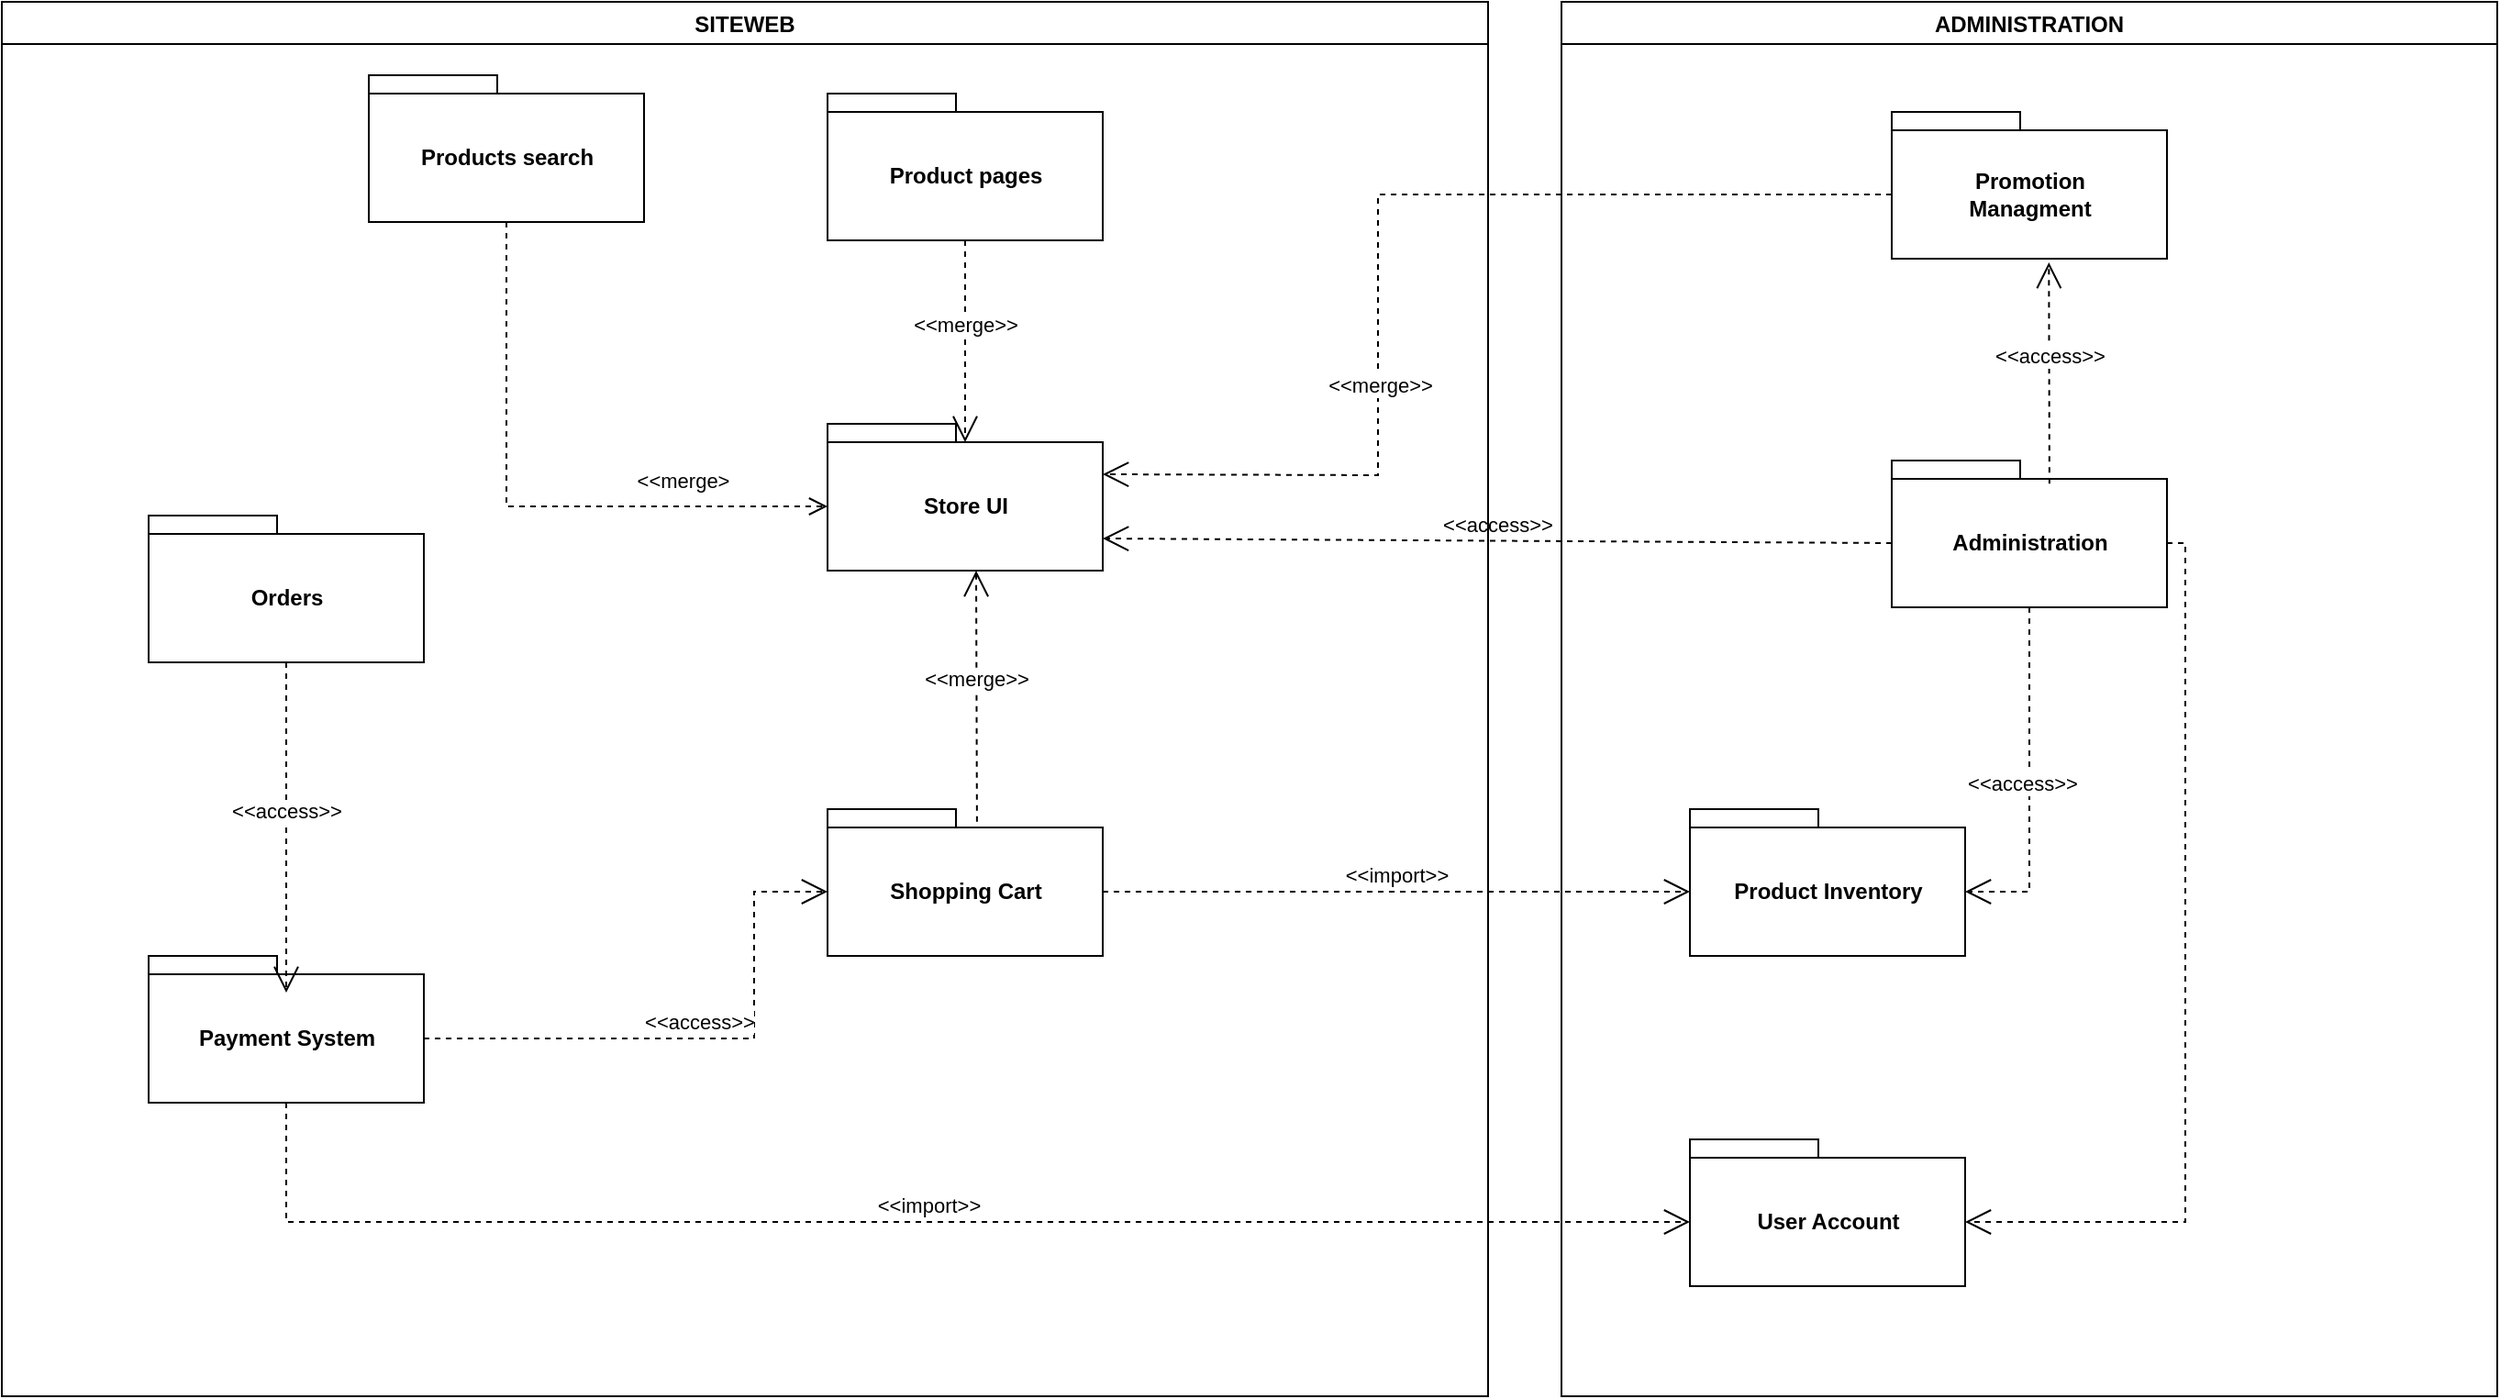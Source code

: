 <mxfile version="17.4.0" type="github"><diagram id="H88vbu2F5iCE0-_oEWzY" name="Page-1"><mxGraphModel dx="2424" dy="2037" grid="1" gridSize="10" guides="1" tooltips="1" connect="1" arrows="1" fold="1" page="1" pageScale="1" pageWidth="827" pageHeight="1169" math="0" shadow="0"><root><mxCell id="0"/><mxCell id="1" parent="0"/><mxCell id="xVnecakKS6y9IhjQjkrB-11" value="&amp;lt;&amp;lt;import&amp;gt;&amp;gt;" style="edgeStyle=none;html=1;endArrow=open;endSize=12;dashed=1;verticalAlign=bottom;rounded=0;entryX=0;entryY=0;entryDx=0;entryDy=45;entryPerimeter=0;exitX=0.5;exitY=1;exitDx=0;exitDy=0;exitPerimeter=0;" parent="1" source="xVnecakKS6y9IhjQjkrB-2" target="xVnecakKS6y9IhjQjkrB-8" edge="1"><mxGeometry width="160" relative="1" as="geometry"><mxPoint x="170" y="484" as="sourcePoint"/><mxPoint x="220" y="580" as="targetPoint"/><Array as="points"><mxPoint x="-425" y="625"/></Array></mxGeometry></mxCell><mxCell id="xVnecakKS6y9IhjQjkrB-13" value="&amp;lt;&amp;lt;import&amp;gt;&amp;gt;" style="edgeStyle=none;html=1;endArrow=open;endSize=12;dashed=1;verticalAlign=bottom;rounded=0;entryX=0;entryY=0;entryDx=0;entryDy=45;entryPerimeter=0;exitX=0;exitY=0;exitDx=150;exitDy=45;exitPerimeter=0;" parent="1" source="xVnecakKS6y9IhjQjkrB-6" target="xVnecakKS6y9IhjQjkrB-12" edge="1"><mxGeometry width="160" relative="1" as="geometry"><mxPoint x="270" y="410" as="sourcePoint"/><mxPoint x="430" y="410" as="targetPoint"/></mxGeometry></mxCell><mxCell id="xVnecakKS6y9IhjQjkrB-20" value="&amp;lt;&amp;lt;access&amp;gt;&amp;gt;" style="edgeStyle=none;html=1;endArrow=open;endSize=12;dashed=1;verticalAlign=bottom;rounded=0;exitX=0;exitY=0;exitDx=0;exitDy=45;exitPerimeter=0;entryX=0;entryY=0;entryDx=150;entryDy=62.5;entryPerimeter=0;" parent="1" source="xVnecakKS6y9IhjQjkrB-3" target="xVnecakKS6y9IhjQjkrB-14" edge="1"><mxGeometry width="160" relative="1" as="geometry"><mxPoint x="250" y="400" as="sourcePoint"/><mxPoint x="410" y="400" as="targetPoint"/><Array as="points"/></mxGeometry></mxCell><mxCell id="xVnecakKS6y9IhjQjkrB-22" value="&amp;lt;&amp;lt;merge&amp;gt;&amp;gt;" style="edgeStyle=none;html=1;endArrow=open;endSize=12;dashed=1;verticalAlign=bottom;rounded=0;entryX=0;entryY=0;entryDx=150;entryDy=27.5;entryPerimeter=0;exitX=0;exitY=0;exitDx=0;exitDy=45;exitPerimeter=0;" parent="1" source="xVnecakKS6y9IhjQjkrB-4" target="xVnecakKS6y9IhjQjkrB-14" edge="1"><mxGeometry x="0.348" y="1" width="160" relative="1" as="geometry"><mxPoint x="434" y="130" as="sourcePoint"/><mxPoint x="433.3" y="226" as="targetPoint"/><Array as="points"><mxPoint x="170" y="65"/><mxPoint x="170" y="218"/></Array><mxPoint as="offset"/></mxGeometry></mxCell><mxCell id="OjAhgf_gLrIJjrnwMmez-1" value="SITEWEB" style="swimlane;" vertex="1" parent="1"><mxGeometry x="-580" y="-40" width="810" height="760" as="geometry"/></mxCell><mxCell id="xVnecakKS6y9IhjQjkrB-2" value="Payment System" style="shape=folder;fontStyle=1;tabWidth=70;tabHeight=10;tabPosition=left;html=1;boundedLbl=1;" parent="OjAhgf_gLrIJjrnwMmez-1" vertex="1"><mxGeometry x="80" y="520" width="150" height="80" as="geometry"/></mxCell><mxCell id="xVnecakKS6y9IhjQjkrB-7" value="Orders" style="shape=folder;fontStyle=1;tabWidth=70;tabHeight=10;tabPosition=left;html=1;boundedLbl=1;" parent="OjAhgf_gLrIJjrnwMmez-1" vertex="1"><mxGeometry x="80" y="280" width="150" height="80" as="geometry"/></mxCell><mxCell id="xVnecakKS6y9IhjQjkrB-9" value="&amp;lt;&amp;lt;access&amp;gt;&amp;gt;" style="edgeStyle=none;html=1;endArrow=open;endSize=12;dashed=1;verticalAlign=bottom;rounded=0;exitX=0.5;exitY=1;exitDx=0;exitDy=0;exitPerimeter=0;" parent="OjAhgf_gLrIJjrnwMmez-1" source="xVnecakKS6y9IhjQjkrB-7" edge="1"><mxGeometry width="160" relative="1" as="geometry"><mxPoint x="-10" y="380" as="sourcePoint"/><mxPoint x="155" y="540" as="targetPoint"/><Array as="points"/></mxGeometry></mxCell><mxCell id="xVnecakKS6y9IhjQjkrB-1" value="Products search" style="shape=folder;fontStyle=1;tabWidth=70;tabHeight=10;tabPosition=left;html=1;boundedLbl=1;" parent="OjAhgf_gLrIJjrnwMmez-1" vertex="1"><mxGeometry x="200" y="40" width="150" height="80" as="geometry"/></mxCell><mxCell id="xVnecakKS6y9IhjQjkrB-5" value="Product pages" style="shape=folder;fontStyle=1;tabWidth=70;tabHeight=10;tabPosition=left;html=1;boundedLbl=1;" parent="OjAhgf_gLrIJjrnwMmez-1" vertex="1"><mxGeometry x="450" y="50" width="150" height="80" as="geometry"/></mxCell><mxCell id="xVnecakKS6y9IhjQjkrB-6" value="Shopping Cart" style="shape=folder;fontStyle=1;tabWidth=70;tabHeight=10;tabPosition=left;html=1;boundedLbl=1;" parent="OjAhgf_gLrIJjrnwMmez-1" vertex="1"><mxGeometry x="450" y="440" width="150" height="80" as="geometry"/></mxCell><mxCell id="xVnecakKS6y9IhjQjkrB-14" value="Store UI" style="shape=folder;fontStyle=1;tabWidth=70;tabHeight=10;tabPosition=left;html=1;boundedLbl=1;" parent="OjAhgf_gLrIJjrnwMmez-1" vertex="1"><mxGeometry x="450" y="230" width="150" height="80" as="geometry"/></mxCell><mxCell id="xVnecakKS6y9IhjQjkrB-15" value="&lt;span style=&quot;background-color: transparent&quot;&gt;&amp;lt;&amp;lt;merge&amp;gt;&lt;/span&gt;" style="endArrow=open;startArrow=none;endFill=0;startFill=0;endSize=8;html=1;verticalAlign=bottom;dashed=1;labelBackgroundColor=none;rounded=0;exitX=0.5;exitY=1;exitDx=0;exitDy=0;exitPerimeter=0;entryX=0;entryY=0;entryDx=0;entryDy=45;entryPerimeter=0;" parent="OjAhgf_gLrIJjrnwMmez-1" source="xVnecakKS6y9IhjQjkrB-1" target="xVnecakKS6y9IhjQjkrB-14" edge="1"><mxGeometry x="0.52" y="5" width="160" relative="1" as="geometry"><mxPoint x="460" y="260" as="sourcePoint"/><mxPoint x="620" y="260" as="targetPoint"/><Array as="points"><mxPoint x="275" y="275"/></Array><mxPoint as="offset"/></mxGeometry></mxCell><mxCell id="xVnecakKS6y9IhjQjkrB-16" value="&amp;lt;&amp;lt;merge&amp;gt;&amp;gt;" style="edgeStyle=none;html=1;endArrow=open;endSize=12;dashed=1;verticalAlign=bottom;rounded=0;entryX=0.5;entryY=0.125;entryDx=0;entryDy=0;entryPerimeter=0;exitX=0.5;exitY=1;exitDx=0;exitDy=0;exitPerimeter=0;" parent="OjAhgf_gLrIJjrnwMmez-1" source="xVnecakKS6y9IhjQjkrB-5" target="xVnecakKS6y9IhjQjkrB-14" edge="1"><mxGeometry width="160" relative="1" as="geometry"><mxPoint x="479" y="120" as="sourcePoint"/><mxPoint x="610" y="150" as="targetPoint"/></mxGeometry></mxCell><mxCell id="xVnecakKS6y9IhjQjkrB-19" value="&amp;lt;&amp;lt;merge&amp;gt;&amp;gt;" style="edgeStyle=none;html=1;endArrow=open;endSize=12;dashed=1;verticalAlign=bottom;rounded=0;exitX=0.543;exitY=0.086;exitDx=0;exitDy=0;exitPerimeter=0;" parent="OjAhgf_gLrIJjrnwMmez-1" edge="1" source="xVnecakKS6y9IhjQjkrB-6"><mxGeometry width="160" relative="1" as="geometry"><mxPoint x="465" y="390" as="sourcePoint"/><mxPoint x="531" y="310" as="targetPoint"/></mxGeometry></mxCell><mxCell id="xVnecakKS6y9IhjQjkrB-10" value="&amp;lt;&amp;lt;access&amp;gt;&amp;gt;" style="edgeStyle=none;html=1;endArrow=open;endSize=12;dashed=1;verticalAlign=bottom;rounded=0;exitX=0;exitY=0;exitDx=150;exitDy=45;exitPerimeter=0;entryX=0;entryY=0;entryDx=0;entryDy=45;entryPerimeter=0;" parent="OjAhgf_gLrIJjrnwMmez-1" source="xVnecakKS6y9IhjQjkrB-2" target="xVnecakKS6y9IhjQjkrB-6" edge="1"><mxGeometry width="160" relative="1" as="geometry"><mxPoint x="870" y="360" as="sourcePoint"/><mxPoint x="1030" y="360" as="targetPoint"/><Array as="points"><mxPoint x="410" y="565"/><mxPoint x="410" y="485"/></Array></mxGeometry></mxCell><mxCell id="OjAhgf_gLrIJjrnwMmez-15" value="ADMINISTRATION" style="swimlane;" vertex="1" parent="1"><mxGeometry x="270" y="-40" width="510" height="760" as="geometry"/></mxCell><mxCell id="xVnecakKS6y9IhjQjkrB-8" value="User Account" style="shape=folder;fontStyle=1;tabWidth=70;tabHeight=10;tabPosition=left;html=1;boundedLbl=1;" parent="OjAhgf_gLrIJjrnwMmez-15" vertex="1"><mxGeometry x="70" y="620" width="150" height="80" as="geometry"/></mxCell><mxCell id="xVnecakKS6y9IhjQjkrB-12" value="Product Inventory" style="shape=folder;fontStyle=1;tabWidth=70;tabHeight=10;tabPosition=left;html=1;boundedLbl=1;" parent="OjAhgf_gLrIJjrnwMmez-15" vertex="1"><mxGeometry x="70" y="440" width="150" height="80" as="geometry"/></mxCell><mxCell id="xVnecakKS6y9IhjQjkrB-3" value="Administration" style="shape=folder;fontStyle=1;tabWidth=70;tabHeight=10;tabPosition=left;html=1;boundedLbl=1;" parent="OjAhgf_gLrIJjrnwMmez-15" vertex="1"><mxGeometry x="180" y="250" width="150" height="80" as="geometry"/></mxCell><mxCell id="xVnecakKS6y9IhjQjkrB-17" value="&amp;lt;&amp;lt;access&amp;gt;&amp;gt;" style="edgeStyle=none;html=1;endArrow=open;endSize=12;dashed=1;verticalAlign=bottom;rounded=0;exitX=0.5;exitY=1;exitDx=0;exitDy=0;exitPerimeter=0;entryX=0;entryY=0;entryDx=150;entryDy=45;entryPerimeter=0;" parent="OjAhgf_gLrIJjrnwMmez-15" source="xVnecakKS6y9IhjQjkrB-3" target="xVnecakKS6y9IhjQjkrB-12" edge="1"><mxGeometry x="0.107" y="-4" width="160" relative="1" as="geometry"><mxPoint x="300" y="554" as="sourcePoint"/><mxPoint x="460" y="554" as="targetPoint"/><Array as="points"><mxPoint x="255" y="485"/></Array><mxPoint as="offset"/></mxGeometry></mxCell><mxCell id="xVnecakKS6y9IhjQjkrB-18" value="" style="edgeStyle=none;html=1;endArrow=open;endSize=12;dashed=1;verticalAlign=bottom;rounded=0;exitX=0;exitY=0;exitDx=150;exitDy=45;exitPerimeter=0;entryX=0;entryY=0;entryDx=150;entryDy=45;entryPerimeter=0;" parent="OjAhgf_gLrIJjrnwMmez-15" source="xVnecakKS6y9IhjQjkrB-3" target="xVnecakKS6y9IhjQjkrB-8" edge="1"><mxGeometry x="0.059" y="80" width="160" relative="1" as="geometry"><mxPoint y="614" as="sourcePoint"/><mxPoint x="160" y="614" as="targetPoint"/><Array as="points"><mxPoint x="340" y="295"/><mxPoint x="340" y="665"/><mxPoint x="290" y="665"/></Array><mxPoint as="offset"/></mxGeometry></mxCell><mxCell id="xVnecakKS6y9IhjQjkrB-4" value="Promotion&lt;br&gt;Managment" style="shape=folder;fontStyle=1;tabWidth=70;tabHeight=10;tabPosition=left;html=1;boundedLbl=1;" parent="OjAhgf_gLrIJjrnwMmez-15" vertex="1"><mxGeometry x="180" y="60" width="150" height="80" as="geometry"/></mxCell><mxCell id="xVnecakKS6y9IhjQjkrB-21" value="&amp;lt;&amp;lt;access&amp;gt;&amp;gt;" style="edgeStyle=none;html=1;endArrow=open;endSize=12;dashed=1;verticalAlign=bottom;rounded=0;entryX=0.571;entryY=1.025;entryDx=0;entryDy=0;entryPerimeter=0;exitX=0.573;exitY=0.158;exitDx=0;exitDy=0;exitPerimeter=0;" parent="OjAhgf_gLrIJjrnwMmez-15" source="xVnecakKS6y9IhjQjkrB-3" target="xVnecakKS6y9IhjQjkrB-4" edge="1"><mxGeometry width="160" relative="1" as="geometry"><mxPoint x="416" y="255" as="sourcePoint"/><mxPoint x="220" y="305" as="targetPoint"/></mxGeometry></mxCell></root></mxGraphModel></diagram></mxfile>